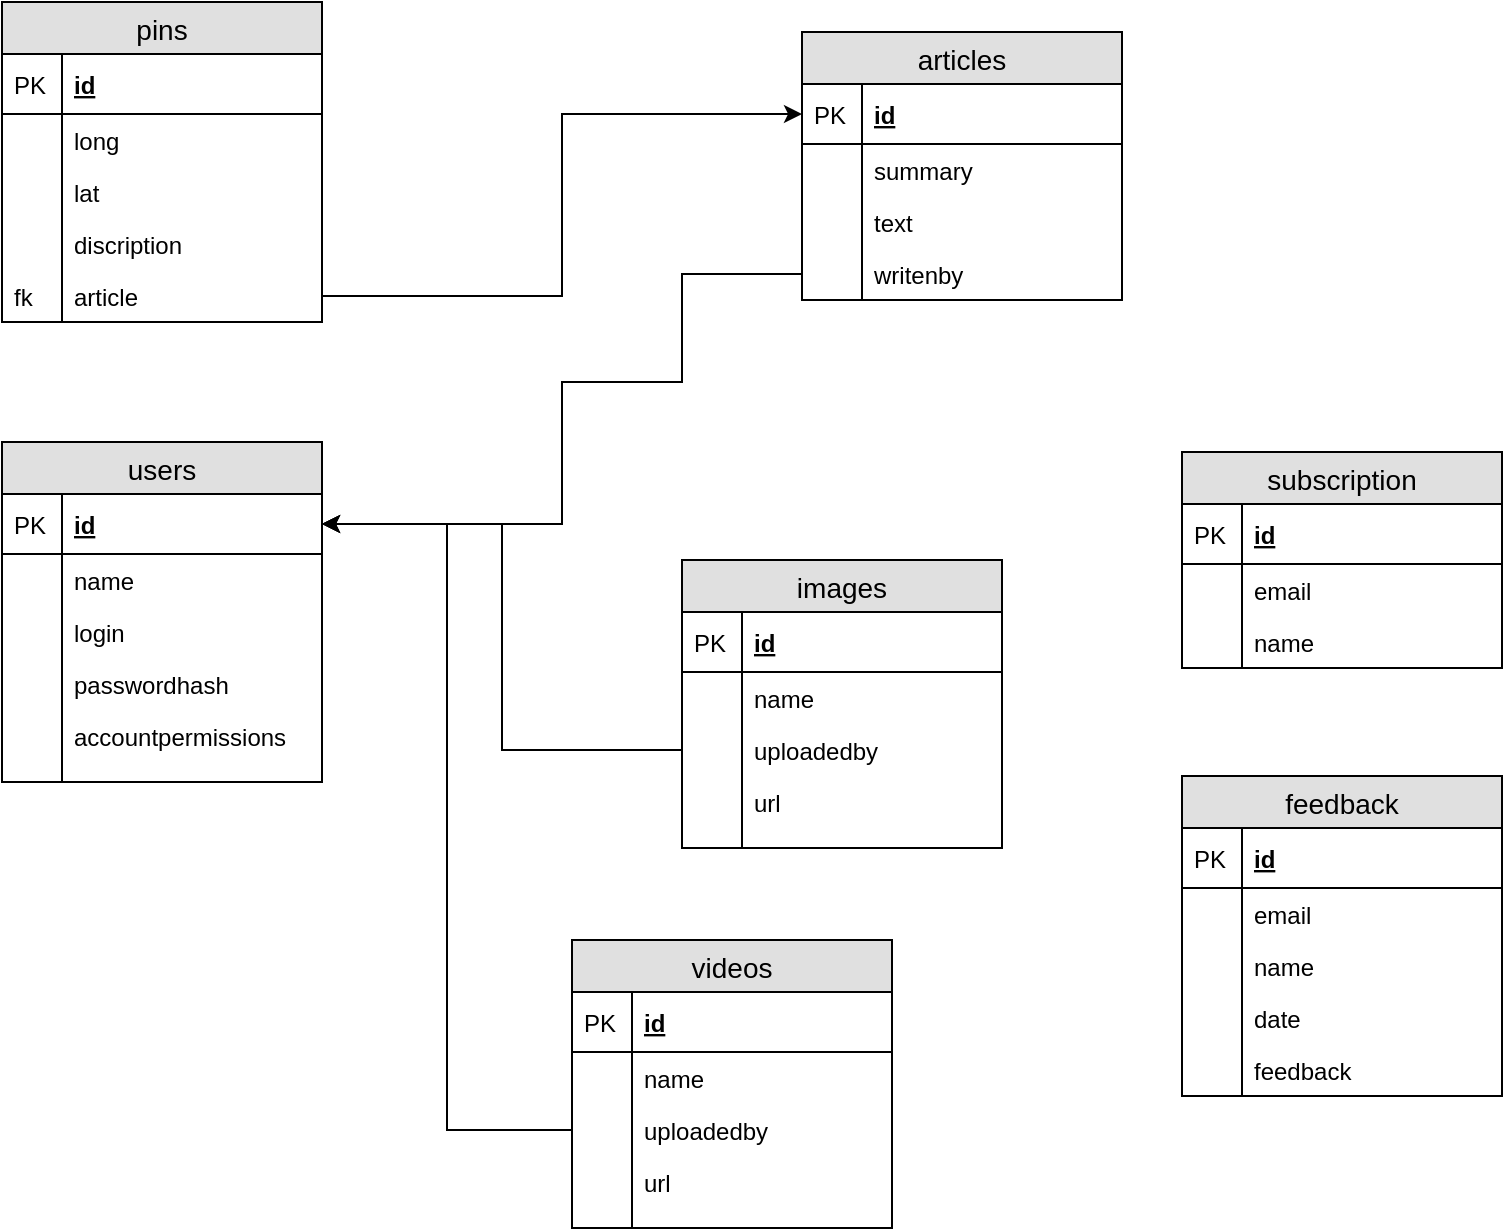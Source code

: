 <mxfile version="11.0.8" type="device"><diagram id="zReOVSA7Pq5CZKI6merD" name="Page-1"><mxGraphModel dx="2272" dy="806" grid="1" gridSize="10" guides="1" tooltips="1" connect="1" arrows="1" fold="1" page="1" pageScale="1" pageWidth="850" pageHeight="1100" math="0" shadow="0"><root><mxCell id="0"/><mxCell id="1" parent="0"/><mxCell id="cJRVfvNDg5Zzi38RU6Ew-1" value="articles" style="swimlane;fontStyle=0;childLayout=stackLayout;horizontal=1;startSize=26;fillColor=#e0e0e0;horizontalStack=0;resizeParent=1;resizeParentMax=0;resizeLast=0;collapsible=1;marginBottom=0;swimlaneFillColor=#ffffff;align=center;fontSize=14;" parent="1" vertex="1"><mxGeometry x="380" y="95" width="160" height="134" as="geometry"/></mxCell><mxCell id="cJRVfvNDg5Zzi38RU6Ew-2" value="id" style="shape=partialRectangle;top=0;left=0;right=0;bottom=1;align=left;verticalAlign=middle;fillColor=none;spacingLeft=34;spacingRight=4;overflow=hidden;rotatable=0;points=[[0,0.5],[1,0.5]];portConstraint=eastwest;dropTarget=0;fontStyle=5;fontSize=12;" parent="cJRVfvNDg5Zzi38RU6Ew-1" vertex="1"><mxGeometry y="26" width="160" height="30" as="geometry"/></mxCell><mxCell id="cJRVfvNDg5Zzi38RU6Ew-3" value="PK" style="shape=partialRectangle;top=0;left=0;bottom=0;fillColor=none;align=left;verticalAlign=middle;spacingLeft=4;spacingRight=4;overflow=hidden;rotatable=0;points=[];portConstraint=eastwest;part=1;fontSize=12;" parent="cJRVfvNDg5Zzi38RU6Ew-2" vertex="1" connectable="0"><mxGeometry width="30" height="30" as="geometry"/></mxCell><mxCell id="cJRVfvNDg5Zzi38RU6Ew-4" value="summary" style="shape=partialRectangle;top=0;left=0;right=0;bottom=0;align=left;verticalAlign=top;fillColor=none;spacingLeft=34;spacingRight=4;overflow=hidden;rotatable=0;points=[[0,0.5],[1,0.5]];portConstraint=eastwest;dropTarget=0;fontSize=12;" parent="cJRVfvNDg5Zzi38RU6Ew-1" vertex="1"><mxGeometry y="56" width="160" height="26" as="geometry"/></mxCell><mxCell id="cJRVfvNDg5Zzi38RU6Ew-5" value="" style="shape=partialRectangle;top=0;left=0;bottom=0;fillColor=none;align=left;verticalAlign=top;spacingLeft=4;spacingRight=4;overflow=hidden;rotatable=0;points=[];portConstraint=eastwest;part=1;fontSize=12;" parent="cJRVfvNDg5Zzi38RU6Ew-4" vertex="1" connectable="0"><mxGeometry width="30" height="26" as="geometry"/></mxCell><mxCell id="cJRVfvNDg5Zzi38RU6Ew-18" value="text" style="shape=partialRectangle;top=0;left=0;right=0;bottom=0;align=left;verticalAlign=top;fillColor=none;spacingLeft=34;spacingRight=4;overflow=hidden;rotatable=0;points=[[0,0.5],[1,0.5]];portConstraint=eastwest;dropTarget=0;fontSize=12;" parent="cJRVfvNDg5Zzi38RU6Ew-1" vertex="1"><mxGeometry y="82" width="160" height="26" as="geometry"/></mxCell><mxCell id="cJRVfvNDg5Zzi38RU6Ew-19" value="" style="shape=partialRectangle;top=0;left=0;bottom=0;fillColor=none;align=left;verticalAlign=top;spacingLeft=4;spacingRight=4;overflow=hidden;rotatable=0;points=[];portConstraint=eastwest;part=1;fontSize=12;" parent="cJRVfvNDg5Zzi38RU6Ew-18" vertex="1" connectable="0"><mxGeometry width="30" height="26" as="geometry"/></mxCell><mxCell id="cJRVfvNDg5Zzi38RU6Ew-76" value="writenby" style="shape=partialRectangle;top=0;left=0;right=0;bottom=0;align=left;verticalAlign=top;fillColor=none;spacingLeft=34;spacingRight=4;overflow=hidden;rotatable=0;points=[[0,0.5],[1,0.5]];portConstraint=eastwest;dropTarget=0;fontSize=12;" parent="cJRVfvNDg5Zzi38RU6Ew-1" vertex="1"><mxGeometry y="108" width="160" height="26" as="geometry"/></mxCell><mxCell id="cJRVfvNDg5Zzi38RU6Ew-77" value="" style="shape=partialRectangle;top=0;left=0;bottom=0;fillColor=none;align=left;verticalAlign=top;spacingLeft=4;spacingRight=4;overflow=hidden;rotatable=0;points=[];portConstraint=eastwest;part=1;fontSize=12;" parent="cJRVfvNDg5Zzi38RU6Ew-76" vertex="1" connectable="0"><mxGeometry width="30" height="26" as="geometry"/></mxCell><mxCell id="cJRVfvNDg5Zzi38RU6Ew-20" value="pins" style="swimlane;fontStyle=0;childLayout=stackLayout;horizontal=1;startSize=26;fillColor=#e0e0e0;horizontalStack=0;resizeParent=1;resizeParentMax=0;resizeLast=0;collapsible=1;marginBottom=0;swimlaneFillColor=#ffffff;align=center;fontSize=14;" parent="1" vertex="1"><mxGeometry x="-20" y="80" width="160" height="160" as="geometry"/></mxCell><mxCell id="cJRVfvNDg5Zzi38RU6Ew-21" value="id" style="shape=partialRectangle;top=0;left=0;right=0;bottom=1;align=left;verticalAlign=middle;fillColor=none;spacingLeft=34;spacingRight=4;overflow=hidden;rotatable=0;points=[[0,0.5],[1,0.5]];portConstraint=eastwest;dropTarget=0;fontStyle=5;fontSize=12;" parent="cJRVfvNDg5Zzi38RU6Ew-20" vertex="1"><mxGeometry y="26" width="160" height="30" as="geometry"/></mxCell><mxCell id="cJRVfvNDg5Zzi38RU6Ew-22" value="PK" style="shape=partialRectangle;top=0;left=0;bottom=0;fillColor=none;align=left;verticalAlign=middle;spacingLeft=4;spacingRight=4;overflow=hidden;rotatable=0;points=[];portConstraint=eastwest;part=1;fontSize=12;" parent="cJRVfvNDg5Zzi38RU6Ew-21" vertex="1" connectable="0"><mxGeometry width="30" height="30" as="geometry"/></mxCell><mxCell id="cJRVfvNDg5Zzi38RU6Ew-23" value="long" style="shape=partialRectangle;top=0;left=0;right=0;bottom=0;align=left;verticalAlign=top;fillColor=none;spacingLeft=34;spacingRight=4;overflow=hidden;rotatable=0;points=[[0,0.5],[1,0.5]];portConstraint=eastwest;dropTarget=0;fontSize=12;" parent="cJRVfvNDg5Zzi38RU6Ew-20" vertex="1"><mxGeometry y="56" width="160" height="26" as="geometry"/></mxCell><mxCell id="cJRVfvNDg5Zzi38RU6Ew-24" value="" style="shape=partialRectangle;top=0;left=0;bottom=0;fillColor=none;align=left;verticalAlign=top;spacingLeft=4;spacingRight=4;overflow=hidden;rotatable=0;points=[];portConstraint=eastwest;part=1;fontSize=12;" parent="cJRVfvNDg5Zzi38RU6Ew-23" vertex="1" connectable="0"><mxGeometry width="30" height="26" as="geometry"/></mxCell><mxCell id="cJRVfvNDg5Zzi38RU6Ew-25" value="lat" style="shape=partialRectangle;top=0;left=0;right=0;bottom=0;align=left;verticalAlign=top;fillColor=none;spacingLeft=34;spacingRight=4;overflow=hidden;rotatable=0;points=[[0,0.5],[1,0.5]];portConstraint=eastwest;dropTarget=0;fontSize=12;" parent="cJRVfvNDg5Zzi38RU6Ew-20" vertex="1"><mxGeometry y="82" width="160" height="26" as="geometry"/></mxCell><mxCell id="cJRVfvNDg5Zzi38RU6Ew-26" value="" style="shape=partialRectangle;top=0;left=0;bottom=0;fillColor=none;align=left;verticalAlign=top;spacingLeft=4;spacingRight=4;overflow=hidden;rotatable=0;points=[];portConstraint=eastwest;part=1;fontSize=12;" parent="cJRVfvNDg5Zzi38RU6Ew-25" vertex="1" connectable="0"><mxGeometry width="30" height="26" as="geometry"/></mxCell><mxCell id="cJRVfvNDg5Zzi38RU6Ew-27" value="discription" style="shape=partialRectangle;top=0;left=0;right=0;bottom=0;align=left;verticalAlign=top;fillColor=none;spacingLeft=34;spacingRight=4;overflow=hidden;rotatable=0;points=[[0,0.5],[1,0.5]];portConstraint=eastwest;dropTarget=0;fontSize=12;" parent="cJRVfvNDg5Zzi38RU6Ew-20" vertex="1"><mxGeometry y="108" width="160" height="26" as="geometry"/></mxCell><mxCell id="cJRVfvNDg5Zzi38RU6Ew-28" value="" style="shape=partialRectangle;top=0;left=0;bottom=0;fillColor=none;align=left;verticalAlign=top;spacingLeft=4;spacingRight=4;overflow=hidden;rotatable=0;points=[];portConstraint=eastwest;part=1;fontSize=12;" parent="cJRVfvNDg5Zzi38RU6Ew-27" vertex="1" connectable="0"><mxGeometry width="30" height="26" as="geometry"/></mxCell><mxCell id="cJRVfvNDg5Zzi38RU6Ew-29" value="article" style="shape=partialRectangle;top=0;left=0;right=0;bottom=0;align=left;verticalAlign=top;fillColor=none;spacingLeft=34;spacingRight=4;overflow=hidden;rotatable=0;points=[[0,0.5],[1,0.5]];portConstraint=eastwest;dropTarget=0;fontSize=12;" parent="cJRVfvNDg5Zzi38RU6Ew-20" vertex="1"><mxGeometry y="134" width="160" height="26" as="geometry"/></mxCell><mxCell id="cJRVfvNDg5Zzi38RU6Ew-30" value="fk" style="shape=partialRectangle;top=0;left=0;bottom=0;fillColor=none;align=left;verticalAlign=top;spacingLeft=4;spacingRight=4;overflow=hidden;rotatable=0;points=[];portConstraint=eastwest;part=1;fontSize=12;" parent="cJRVfvNDg5Zzi38RU6Ew-29" vertex="1" connectable="0"><mxGeometry width="30" height="26" as="geometry"/></mxCell><mxCell id="cJRVfvNDg5Zzi38RU6Ew-31" style="edgeStyle=orthogonalEdgeStyle;rounded=0;orthogonalLoop=1;jettySize=auto;html=1;exitX=1;exitY=0.5;exitDx=0;exitDy=0;entryX=0;entryY=0.5;entryDx=0;entryDy=0;" parent="1" source="cJRVfvNDg5Zzi38RU6Ew-29" target="cJRVfvNDg5Zzi38RU6Ew-2" edge="1"><mxGeometry relative="1" as="geometry"/></mxCell><mxCell id="cJRVfvNDg5Zzi38RU6Ew-32" value="images" style="swimlane;fontStyle=0;childLayout=stackLayout;horizontal=1;startSize=26;fillColor=#e0e0e0;horizontalStack=0;resizeParent=1;resizeParentMax=0;resizeLast=0;collapsible=1;marginBottom=0;swimlaneFillColor=#ffffff;align=center;fontSize=14;" parent="1" vertex="1"><mxGeometry x="320" y="359" width="160" height="144" as="geometry"/></mxCell><mxCell id="cJRVfvNDg5Zzi38RU6Ew-33" value="id" style="shape=partialRectangle;top=0;left=0;right=0;bottom=1;align=left;verticalAlign=middle;fillColor=none;spacingLeft=34;spacingRight=4;overflow=hidden;rotatable=0;points=[[0,0.5],[1,0.5]];portConstraint=eastwest;dropTarget=0;fontStyle=5;fontSize=12;" parent="cJRVfvNDg5Zzi38RU6Ew-32" vertex="1"><mxGeometry y="26" width="160" height="30" as="geometry"/></mxCell><mxCell id="cJRVfvNDg5Zzi38RU6Ew-34" value="PK" style="shape=partialRectangle;top=0;left=0;bottom=0;fillColor=none;align=left;verticalAlign=middle;spacingLeft=4;spacingRight=4;overflow=hidden;rotatable=0;points=[];portConstraint=eastwest;part=1;fontSize=12;" parent="cJRVfvNDg5Zzi38RU6Ew-33" vertex="1" connectable="0"><mxGeometry width="30" height="30" as="geometry"/></mxCell><mxCell id="cJRVfvNDg5Zzi38RU6Ew-35" value="name" style="shape=partialRectangle;top=0;left=0;right=0;bottom=0;align=left;verticalAlign=top;fillColor=none;spacingLeft=34;spacingRight=4;overflow=hidden;rotatable=0;points=[[0,0.5],[1,0.5]];portConstraint=eastwest;dropTarget=0;fontSize=12;" parent="cJRVfvNDg5Zzi38RU6Ew-32" vertex="1"><mxGeometry y="56" width="160" height="26" as="geometry"/></mxCell><mxCell id="cJRVfvNDg5Zzi38RU6Ew-36" value="" style="shape=partialRectangle;top=0;left=0;bottom=0;fillColor=none;align=left;verticalAlign=top;spacingLeft=4;spacingRight=4;overflow=hidden;rotatable=0;points=[];portConstraint=eastwest;part=1;fontSize=12;" parent="cJRVfvNDg5Zzi38RU6Ew-35" vertex="1" connectable="0"><mxGeometry width="30" height="26" as="geometry"/></mxCell><mxCell id="cJRVfvNDg5Zzi38RU6Ew-83" value="uploadedby" style="shape=partialRectangle;top=0;left=0;right=0;bottom=0;align=left;verticalAlign=top;fillColor=none;spacingLeft=34;spacingRight=4;overflow=hidden;rotatable=0;points=[[0,0.5],[1,0.5]];portConstraint=eastwest;dropTarget=0;fontSize=12;" parent="cJRVfvNDg5Zzi38RU6Ew-32" vertex="1"><mxGeometry y="82" width="160" height="26" as="geometry"/></mxCell><mxCell id="cJRVfvNDg5Zzi38RU6Ew-84" value="" style="shape=partialRectangle;top=0;left=0;bottom=0;fillColor=none;align=left;verticalAlign=top;spacingLeft=4;spacingRight=4;overflow=hidden;rotatable=0;points=[];portConstraint=eastwest;part=1;fontSize=12;" parent="cJRVfvNDg5Zzi38RU6Ew-83" vertex="1" connectable="0"><mxGeometry width="30" height="26" as="geometry"/></mxCell><mxCell id="cJRVfvNDg5Zzi38RU6Ew-37" value="url" style="shape=partialRectangle;top=0;left=0;right=0;bottom=0;align=left;verticalAlign=top;fillColor=none;spacingLeft=34;spacingRight=4;overflow=hidden;rotatable=0;points=[[0,0.5],[1,0.5]];portConstraint=eastwest;dropTarget=0;fontSize=12;" parent="cJRVfvNDg5Zzi38RU6Ew-32" vertex="1"><mxGeometry y="108" width="160" height="26" as="geometry"/></mxCell><mxCell id="cJRVfvNDg5Zzi38RU6Ew-38" value="" style="shape=partialRectangle;top=0;left=0;bottom=0;fillColor=none;align=left;verticalAlign=top;spacingLeft=4;spacingRight=4;overflow=hidden;rotatable=0;points=[];portConstraint=eastwest;part=1;fontSize=12;" parent="cJRVfvNDg5Zzi38RU6Ew-37" vertex="1" connectable="0"><mxGeometry width="30" height="26" as="geometry"/></mxCell><mxCell id="cJRVfvNDg5Zzi38RU6Ew-41" value="" style="shape=partialRectangle;top=0;left=0;right=0;bottom=0;align=left;verticalAlign=top;fillColor=none;spacingLeft=34;spacingRight=4;overflow=hidden;rotatable=0;points=[[0,0.5],[1,0.5]];portConstraint=eastwest;dropTarget=0;fontSize=12;" parent="cJRVfvNDg5Zzi38RU6Ew-32" vertex="1"><mxGeometry y="134" width="160" height="10" as="geometry"/></mxCell><mxCell id="cJRVfvNDg5Zzi38RU6Ew-42" value="" style="shape=partialRectangle;top=0;left=0;bottom=0;fillColor=none;align=left;verticalAlign=top;spacingLeft=4;spacingRight=4;overflow=hidden;rotatable=0;points=[];portConstraint=eastwest;part=1;fontSize=12;" parent="cJRVfvNDg5Zzi38RU6Ew-41" vertex="1" connectable="0"><mxGeometry width="30" height="10" as="geometry"/></mxCell><mxCell id="cJRVfvNDg5Zzi38RU6Ew-43" value="users" style="swimlane;fontStyle=0;childLayout=stackLayout;horizontal=1;startSize=26;fillColor=#e0e0e0;horizontalStack=0;resizeParent=1;resizeParentMax=0;resizeLast=0;collapsible=1;marginBottom=0;swimlaneFillColor=#ffffff;align=center;fontSize=14;" parent="1" vertex="1"><mxGeometry x="-20" y="300" width="160" height="170" as="geometry"/></mxCell><mxCell id="cJRVfvNDg5Zzi38RU6Ew-44" value="id" style="shape=partialRectangle;top=0;left=0;right=0;bottom=1;align=left;verticalAlign=middle;fillColor=none;spacingLeft=34;spacingRight=4;overflow=hidden;rotatable=0;points=[[0,0.5],[1,0.5]];portConstraint=eastwest;dropTarget=0;fontStyle=5;fontSize=12;" parent="cJRVfvNDg5Zzi38RU6Ew-43" vertex="1"><mxGeometry y="26" width="160" height="30" as="geometry"/></mxCell><mxCell id="cJRVfvNDg5Zzi38RU6Ew-45" value="PK" style="shape=partialRectangle;top=0;left=0;bottom=0;fillColor=none;align=left;verticalAlign=middle;spacingLeft=4;spacingRight=4;overflow=hidden;rotatable=0;points=[];portConstraint=eastwest;part=1;fontSize=12;" parent="cJRVfvNDg5Zzi38RU6Ew-44" vertex="1" connectable="0"><mxGeometry width="30" height="30" as="geometry"/></mxCell><mxCell id="cJRVfvNDg5Zzi38RU6Ew-46" value="name" style="shape=partialRectangle;top=0;left=0;right=0;bottom=0;align=left;verticalAlign=top;fillColor=none;spacingLeft=34;spacingRight=4;overflow=hidden;rotatable=0;points=[[0,0.5],[1,0.5]];portConstraint=eastwest;dropTarget=0;fontSize=12;" parent="cJRVfvNDg5Zzi38RU6Ew-43" vertex="1"><mxGeometry y="56" width="160" height="26" as="geometry"/></mxCell><mxCell id="cJRVfvNDg5Zzi38RU6Ew-47" value="" style="shape=partialRectangle;top=0;left=0;bottom=0;fillColor=none;align=left;verticalAlign=top;spacingLeft=4;spacingRight=4;overflow=hidden;rotatable=0;points=[];portConstraint=eastwest;part=1;fontSize=12;" parent="cJRVfvNDg5Zzi38RU6Ew-46" vertex="1" connectable="0"><mxGeometry width="30" height="26" as="geometry"/></mxCell><mxCell id="cJRVfvNDg5Zzi38RU6Ew-48" value="login" style="shape=partialRectangle;top=0;left=0;right=0;bottom=0;align=left;verticalAlign=top;fillColor=none;spacingLeft=34;spacingRight=4;overflow=hidden;rotatable=0;points=[[0,0.5],[1,0.5]];portConstraint=eastwest;dropTarget=0;fontSize=12;" parent="cJRVfvNDg5Zzi38RU6Ew-43" vertex="1"><mxGeometry y="82" width="160" height="26" as="geometry"/></mxCell><mxCell id="cJRVfvNDg5Zzi38RU6Ew-49" value="" style="shape=partialRectangle;top=0;left=0;bottom=0;fillColor=none;align=left;verticalAlign=top;spacingLeft=4;spacingRight=4;overflow=hidden;rotatable=0;points=[];portConstraint=eastwest;part=1;fontSize=12;" parent="cJRVfvNDg5Zzi38RU6Ew-48" vertex="1" connectable="0"><mxGeometry width="30" height="26" as="geometry"/></mxCell><mxCell id="cJRVfvNDg5Zzi38RU6Ew-54" value="passwordhash" style="shape=partialRectangle;top=0;left=0;right=0;bottom=0;align=left;verticalAlign=top;fillColor=none;spacingLeft=34;spacingRight=4;overflow=hidden;rotatable=0;points=[[0,0.5],[1,0.5]];portConstraint=eastwest;dropTarget=0;fontSize=12;" parent="cJRVfvNDg5Zzi38RU6Ew-43" vertex="1"><mxGeometry y="108" width="160" height="26" as="geometry"/></mxCell><mxCell id="cJRVfvNDg5Zzi38RU6Ew-55" value="" style="shape=partialRectangle;top=0;left=0;bottom=0;fillColor=none;align=left;verticalAlign=top;spacingLeft=4;spacingRight=4;overflow=hidden;rotatable=0;points=[];portConstraint=eastwest;part=1;fontSize=12;" parent="cJRVfvNDg5Zzi38RU6Ew-54" vertex="1" connectable="0"><mxGeometry width="30" height="26" as="geometry"/></mxCell><mxCell id="cJRVfvNDg5Zzi38RU6Ew-50" value="accountpermissions" style="shape=partialRectangle;top=0;left=0;right=0;bottom=0;align=left;verticalAlign=top;fillColor=none;spacingLeft=34;spacingRight=4;overflow=hidden;rotatable=0;points=[[0,0.5],[1,0.5]];portConstraint=eastwest;dropTarget=0;fontSize=12;" parent="cJRVfvNDg5Zzi38RU6Ew-43" vertex="1"><mxGeometry y="134" width="160" height="26" as="geometry"/></mxCell><mxCell id="cJRVfvNDg5Zzi38RU6Ew-51" value="" style="shape=partialRectangle;top=0;left=0;bottom=0;fillColor=none;align=left;verticalAlign=top;spacingLeft=4;spacingRight=4;overflow=hidden;rotatable=0;points=[];portConstraint=eastwest;part=1;fontSize=12;" parent="cJRVfvNDg5Zzi38RU6Ew-50" vertex="1" connectable="0"><mxGeometry width="30" height="26" as="geometry"/></mxCell><mxCell id="cJRVfvNDg5Zzi38RU6Ew-52" value="" style="shape=partialRectangle;top=0;left=0;right=0;bottom=0;align=left;verticalAlign=top;fillColor=none;spacingLeft=34;spacingRight=4;overflow=hidden;rotatable=0;points=[[0,0.5],[1,0.5]];portConstraint=eastwest;dropTarget=0;fontSize=12;" parent="cJRVfvNDg5Zzi38RU6Ew-43" vertex="1"><mxGeometry y="160" width="160" height="10" as="geometry"/></mxCell><mxCell id="cJRVfvNDg5Zzi38RU6Ew-53" value="" style="shape=partialRectangle;top=0;left=0;bottom=0;fillColor=none;align=left;verticalAlign=top;spacingLeft=4;spacingRight=4;overflow=hidden;rotatable=0;points=[];portConstraint=eastwest;part=1;fontSize=12;" parent="cJRVfvNDg5Zzi38RU6Ew-52" vertex="1" connectable="0"><mxGeometry width="30" height="10" as="geometry"/></mxCell><mxCell id="cJRVfvNDg5Zzi38RU6Ew-56" value="videos" style="swimlane;fontStyle=0;childLayout=stackLayout;horizontal=1;startSize=26;fillColor=#e0e0e0;horizontalStack=0;resizeParent=1;resizeParentMax=0;resizeLast=0;collapsible=1;marginBottom=0;swimlaneFillColor=#ffffff;align=center;fontSize=14;" parent="1" vertex="1"><mxGeometry x="265" y="549" width="160" height="144" as="geometry"/></mxCell><mxCell id="cJRVfvNDg5Zzi38RU6Ew-57" value="id" style="shape=partialRectangle;top=0;left=0;right=0;bottom=1;align=left;verticalAlign=middle;fillColor=none;spacingLeft=34;spacingRight=4;overflow=hidden;rotatable=0;points=[[0,0.5],[1,0.5]];portConstraint=eastwest;dropTarget=0;fontStyle=5;fontSize=12;" parent="cJRVfvNDg5Zzi38RU6Ew-56" vertex="1"><mxGeometry y="26" width="160" height="30" as="geometry"/></mxCell><mxCell id="cJRVfvNDg5Zzi38RU6Ew-58" value="PK" style="shape=partialRectangle;top=0;left=0;bottom=0;fillColor=none;align=left;verticalAlign=middle;spacingLeft=4;spacingRight=4;overflow=hidden;rotatable=0;points=[];portConstraint=eastwest;part=1;fontSize=12;" parent="cJRVfvNDg5Zzi38RU6Ew-57" vertex="1" connectable="0"><mxGeometry width="30" height="30" as="geometry"/></mxCell><mxCell id="cJRVfvNDg5Zzi38RU6Ew-59" value="name" style="shape=partialRectangle;top=0;left=0;right=0;bottom=0;align=left;verticalAlign=top;fillColor=none;spacingLeft=34;spacingRight=4;overflow=hidden;rotatable=0;points=[[0,0.5],[1,0.5]];portConstraint=eastwest;dropTarget=0;fontSize=12;" parent="cJRVfvNDg5Zzi38RU6Ew-56" vertex="1"><mxGeometry y="56" width="160" height="26" as="geometry"/></mxCell><mxCell id="cJRVfvNDg5Zzi38RU6Ew-60" value="" style="shape=partialRectangle;top=0;left=0;bottom=0;fillColor=none;align=left;verticalAlign=top;spacingLeft=4;spacingRight=4;overflow=hidden;rotatable=0;points=[];portConstraint=eastwest;part=1;fontSize=12;" parent="cJRVfvNDg5Zzi38RU6Ew-59" vertex="1" connectable="0"><mxGeometry width="30" height="26" as="geometry"/></mxCell><mxCell id="cJRVfvNDg5Zzi38RU6Ew-79" value="uploadedby" style="shape=partialRectangle;top=0;left=0;right=0;bottom=0;align=left;verticalAlign=top;fillColor=none;spacingLeft=34;spacingRight=4;overflow=hidden;rotatable=0;points=[[0,0.5],[1,0.5]];portConstraint=eastwest;dropTarget=0;fontSize=12;" parent="cJRVfvNDg5Zzi38RU6Ew-56" vertex="1"><mxGeometry y="82" width="160" height="26" as="geometry"/></mxCell><mxCell id="cJRVfvNDg5Zzi38RU6Ew-80" value="" style="shape=partialRectangle;top=0;left=0;bottom=0;fillColor=none;align=left;verticalAlign=top;spacingLeft=4;spacingRight=4;overflow=hidden;rotatable=0;points=[];portConstraint=eastwest;part=1;fontSize=12;" parent="cJRVfvNDg5Zzi38RU6Ew-79" vertex="1" connectable="0"><mxGeometry width="30" height="26" as="geometry"/></mxCell><mxCell id="cJRVfvNDg5Zzi38RU6Ew-61" value="url" style="shape=partialRectangle;top=0;left=0;right=0;bottom=0;align=left;verticalAlign=top;fillColor=none;spacingLeft=34;spacingRight=4;overflow=hidden;rotatable=0;points=[[0,0.5],[1,0.5]];portConstraint=eastwest;dropTarget=0;fontSize=12;" parent="cJRVfvNDg5Zzi38RU6Ew-56" vertex="1"><mxGeometry y="108" width="160" height="26" as="geometry"/></mxCell><mxCell id="cJRVfvNDg5Zzi38RU6Ew-62" value="" style="shape=partialRectangle;top=0;left=0;bottom=0;fillColor=none;align=left;verticalAlign=top;spacingLeft=4;spacingRight=4;overflow=hidden;rotatable=0;points=[];portConstraint=eastwest;part=1;fontSize=12;" parent="cJRVfvNDg5Zzi38RU6Ew-61" vertex="1" connectable="0"><mxGeometry width="30" height="26" as="geometry"/></mxCell><mxCell id="cJRVfvNDg5Zzi38RU6Ew-63" value="" style="shape=partialRectangle;top=0;left=0;right=0;bottom=0;align=left;verticalAlign=top;fillColor=none;spacingLeft=34;spacingRight=4;overflow=hidden;rotatable=0;points=[[0,0.5],[1,0.5]];portConstraint=eastwest;dropTarget=0;fontSize=12;" parent="cJRVfvNDg5Zzi38RU6Ew-56" vertex="1"><mxGeometry y="134" width="160" height="10" as="geometry"/></mxCell><mxCell id="cJRVfvNDg5Zzi38RU6Ew-64" value="" style="shape=partialRectangle;top=0;left=0;bottom=0;fillColor=none;align=left;verticalAlign=top;spacingLeft=4;spacingRight=4;overflow=hidden;rotatable=0;points=[];portConstraint=eastwest;part=1;fontSize=12;" parent="cJRVfvNDg5Zzi38RU6Ew-63" vertex="1" connectable="0"><mxGeometry width="30" height="10" as="geometry"/></mxCell><mxCell id="cJRVfvNDg5Zzi38RU6Ew-78" style="edgeStyle=orthogonalEdgeStyle;rounded=0;orthogonalLoop=1;jettySize=auto;html=1;exitX=0;exitY=0.5;exitDx=0;exitDy=0;entryX=1;entryY=0.5;entryDx=0;entryDy=0;" parent="1" source="cJRVfvNDg5Zzi38RU6Ew-76" target="cJRVfvNDg5Zzi38RU6Ew-44" edge="1"><mxGeometry relative="1" as="geometry"><Array as="points"><mxPoint x="320" y="216"/><mxPoint x="320" y="270"/><mxPoint x="260" y="270"/><mxPoint x="260" y="341"/></Array></mxGeometry></mxCell><mxCell id="cJRVfvNDg5Zzi38RU6Ew-82" style="edgeStyle=orthogonalEdgeStyle;rounded=0;orthogonalLoop=1;jettySize=auto;html=1;exitX=0;exitY=0.5;exitDx=0;exitDy=0;entryX=1;entryY=0.5;entryDx=0;entryDy=0;" parent="1" source="cJRVfvNDg5Zzi38RU6Ew-79" target="cJRVfvNDg5Zzi38RU6Ew-44" edge="1"><mxGeometry relative="1" as="geometry"/></mxCell><mxCell id="cJRVfvNDg5Zzi38RU6Ew-85" style="edgeStyle=orthogonalEdgeStyle;rounded=0;orthogonalLoop=1;jettySize=auto;html=1;exitX=0;exitY=0.5;exitDx=0;exitDy=0;entryX=1;entryY=0.5;entryDx=0;entryDy=0;" parent="1" source="cJRVfvNDg5Zzi38RU6Ew-83" target="cJRVfvNDg5Zzi38RU6Ew-44" edge="1"><mxGeometry relative="1" as="geometry"/></mxCell><mxCell id="PLJIVO9IedAGoEVM4yx3-1" value="subscription" style="swimlane;fontStyle=0;childLayout=stackLayout;horizontal=1;startSize=26;fillColor=#e0e0e0;horizontalStack=0;resizeParent=1;resizeParentMax=0;resizeLast=0;collapsible=1;marginBottom=0;swimlaneFillColor=#ffffff;align=center;fontSize=14;" vertex="1" parent="1"><mxGeometry x="570" y="305" width="160" height="108" as="geometry"/></mxCell><mxCell id="PLJIVO9IedAGoEVM4yx3-2" value="id" style="shape=partialRectangle;top=0;left=0;right=0;bottom=1;align=left;verticalAlign=middle;fillColor=none;spacingLeft=34;spacingRight=4;overflow=hidden;rotatable=0;points=[[0,0.5],[1,0.5]];portConstraint=eastwest;dropTarget=0;fontStyle=5;fontSize=12;" vertex="1" parent="PLJIVO9IedAGoEVM4yx3-1"><mxGeometry y="26" width="160" height="30" as="geometry"/></mxCell><mxCell id="PLJIVO9IedAGoEVM4yx3-3" value="PK" style="shape=partialRectangle;top=0;left=0;bottom=0;fillColor=none;align=left;verticalAlign=middle;spacingLeft=4;spacingRight=4;overflow=hidden;rotatable=0;points=[];portConstraint=eastwest;part=1;fontSize=12;" vertex="1" connectable="0" parent="PLJIVO9IedAGoEVM4yx3-2"><mxGeometry width="30" height="30" as="geometry"/></mxCell><mxCell id="PLJIVO9IedAGoEVM4yx3-4" value="email" style="shape=partialRectangle;top=0;left=0;right=0;bottom=0;align=left;verticalAlign=top;fillColor=none;spacingLeft=34;spacingRight=4;overflow=hidden;rotatable=0;points=[[0,0.5],[1,0.5]];portConstraint=eastwest;dropTarget=0;fontSize=12;" vertex="1" parent="PLJIVO9IedAGoEVM4yx3-1"><mxGeometry y="56" width="160" height="26" as="geometry"/></mxCell><mxCell id="PLJIVO9IedAGoEVM4yx3-5" value="" style="shape=partialRectangle;top=0;left=0;bottom=0;fillColor=none;align=left;verticalAlign=top;spacingLeft=4;spacingRight=4;overflow=hidden;rotatable=0;points=[];portConstraint=eastwest;part=1;fontSize=12;" vertex="1" connectable="0" parent="PLJIVO9IedAGoEVM4yx3-4"><mxGeometry width="30" height="26" as="geometry"/></mxCell><mxCell id="PLJIVO9IedAGoEVM4yx3-6" value="name" style="shape=partialRectangle;top=0;left=0;right=0;bottom=0;align=left;verticalAlign=top;fillColor=none;spacingLeft=34;spacingRight=4;overflow=hidden;rotatable=0;points=[[0,0.5],[1,0.5]];portConstraint=eastwest;dropTarget=0;fontSize=12;" vertex="1" parent="PLJIVO9IedAGoEVM4yx3-1"><mxGeometry y="82" width="160" height="26" as="geometry"/></mxCell><mxCell id="PLJIVO9IedAGoEVM4yx3-7" value="" style="shape=partialRectangle;top=0;left=0;bottom=0;fillColor=none;align=left;verticalAlign=top;spacingLeft=4;spacingRight=4;overflow=hidden;rotatable=0;points=[];portConstraint=eastwest;part=1;fontSize=12;" vertex="1" connectable="0" parent="PLJIVO9IedAGoEVM4yx3-6"><mxGeometry width="30" height="26" as="geometry"/></mxCell><mxCell id="PLJIVO9IedAGoEVM4yx3-10" value="feedback" style="swimlane;fontStyle=0;childLayout=stackLayout;horizontal=1;startSize=26;fillColor=#e0e0e0;horizontalStack=0;resizeParent=1;resizeParentMax=0;resizeLast=0;collapsible=1;marginBottom=0;swimlaneFillColor=#ffffff;align=center;fontSize=14;" vertex="1" parent="1"><mxGeometry x="570" y="467" width="160" height="160" as="geometry"/></mxCell><mxCell id="PLJIVO9IedAGoEVM4yx3-11" value="id" style="shape=partialRectangle;top=0;left=0;right=0;bottom=1;align=left;verticalAlign=middle;fillColor=none;spacingLeft=34;spacingRight=4;overflow=hidden;rotatable=0;points=[[0,0.5],[1,0.5]];portConstraint=eastwest;dropTarget=0;fontStyle=5;fontSize=12;" vertex="1" parent="PLJIVO9IedAGoEVM4yx3-10"><mxGeometry y="26" width="160" height="30" as="geometry"/></mxCell><mxCell id="PLJIVO9IedAGoEVM4yx3-12" value="PK" style="shape=partialRectangle;top=0;left=0;bottom=0;fillColor=none;align=left;verticalAlign=middle;spacingLeft=4;spacingRight=4;overflow=hidden;rotatable=0;points=[];portConstraint=eastwest;part=1;fontSize=12;" vertex="1" connectable="0" parent="PLJIVO9IedAGoEVM4yx3-11"><mxGeometry width="30" height="30" as="geometry"/></mxCell><mxCell id="PLJIVO9IedAGoEVM4yx3-13" value="email" style="shape=partialRectangle;top=0;left=0;right=0;bottom=0;align=left;verticalAlign=top;fillColor=none;spacingLeft=34;spacingRight=4;overflow=hidden;rotatable=0;points=[[0,0.5],[1,0.5]];portConstraint=eastwest;dropTarget=0;fontSize=12;" vertex="1" parent="PLJIVO9IedAGoEVM4yx3-10"><mxGeometry y="56" width="160" height="26" as="geometry"/></mxCell><mxCell id="PLJIVO9IedAGoEVM4yx3-14" value="" style="shape=partialRectangle;top=0;left=0;bottom=0;fillColor=none;align=left;verticalAlign=top;spacingLeft=4;spacingRight=4;overflow=hidden;rotatable=0;points=[];portConstraint=eastwest;part=1;fontSize=12;" vertex="1" connectable="0" parent="PLJIVO9IedAGoEVM4yx3-13"><mxGeometry width="30" height="26" as="geometry"/></mxCell><mxCell id="PLJIVO9IedAGoEVM4yx3-19" value="name" style="shape=partialRectangle;top=0;left=0;right=0;bottom=0;align=left;verticalAlign=top;fillColor=none;spacingLeft=34;spacingRight=4;overflow=hidden;rotatable=0;points=[[0,0.5],[1,0.5]];portConstraint=eastwest;dropTarget=0;fontSize=12;" vertex="1" parent="PLJIVO9IedAGoEVM4yx3-10"><mxGeometry y="82" width="160" height="26" as="geometry"/></mxCell><mxCell id="PLJIVO9IedAGoEVM4yx3-20" value="" style="shape=partialRectangle;top=0;left=0;bottom=0;fillColor=none;align=left;verticalAlign=top;spacingLeft=4;spacingRight=4;overflow=hidden;rotatable=0;points=[];portConstraint=eastwest;part=1;fontSize=12;" vertex="1" connectable="0" parent="PLJIVO9IedAGoEVM4yx3-19"><mxGeometry width="30" height="26" as="geometry"/></mxCell><mxCell id="PLJIVO9IedAGoEVM4yx3-17" value="date" style="shape=partialRectangle;top=0;left=0;right=0;bottom=0;align=left;verticalAlign=top;fillColor=none;spacingLeft=34;spacingRight=4;overflow=hidden;rotatable=0;points=[[0,0.5],[1,0.5]];portConstraint=eastwest;dropTarget=0;fontSize=12;" vertex="1" parent="PLJIVO9IedAGoEVM4yx3-10"><mxGeometry y="108" width="160" height="26" as="geometry"/></mxCell><mxCell id="PLJIVO9IedAGoEVM4yx3-18" value="" style="shape=partialRectangle;top=0;left=0;bottom=0;fillColor=none;align=left;verticalAlign=top;spacingLeft=4;spacingRight=4;overflow=hidden;rotatable=0;points=[];portConstraint=eastwest;part=1;fontSize=12;" vertex="1" connectable="0" parent="PLJIVO9IedAGoEVM4yx3-17"><mxGeometry width="30" height="26" as="geometry"/></mxCell><mxCell id="PLJIVO9IedAGoEVM4yx3-15" value="feedback" style="shape=partialRectangle;top=0;left=0;right=0;bottom=0;align=left;verticalAlign=top;fillColor=none;spacingLeft=34;spacingRight=4;overflow=hidden;rotatable=0;points=[[0,0.5],[1,0.5]];portConstraint=eastwest;dropTarget=0;fontSize=12;" vertex="1" parent="PLJIVO9IedAGoEVM4yx3-10"><mxGeometry y="134" width="160" height="26" as="geometry"/></mxCell><mxCell id="PLJIVO9IedAGoEVM4yx3-16" value="" style="shape=partialRectangle;top=0;left=0;bottom=0;fillColor=none;align=left;verticalAlign=top;spacingLeft=4;spacingRight=4;overflow=hidden;rotatable=0;points=[];portConstraint=eastwest;part=1;fontSize=12;" vertex="1" connectable="0" parent="PLJIVO9IedAGoEVM4yx3-15"><mxGeometry width="30" height="26" as="geometry"/></mxCell></root></mxGraphModel></diagram></mxfile>